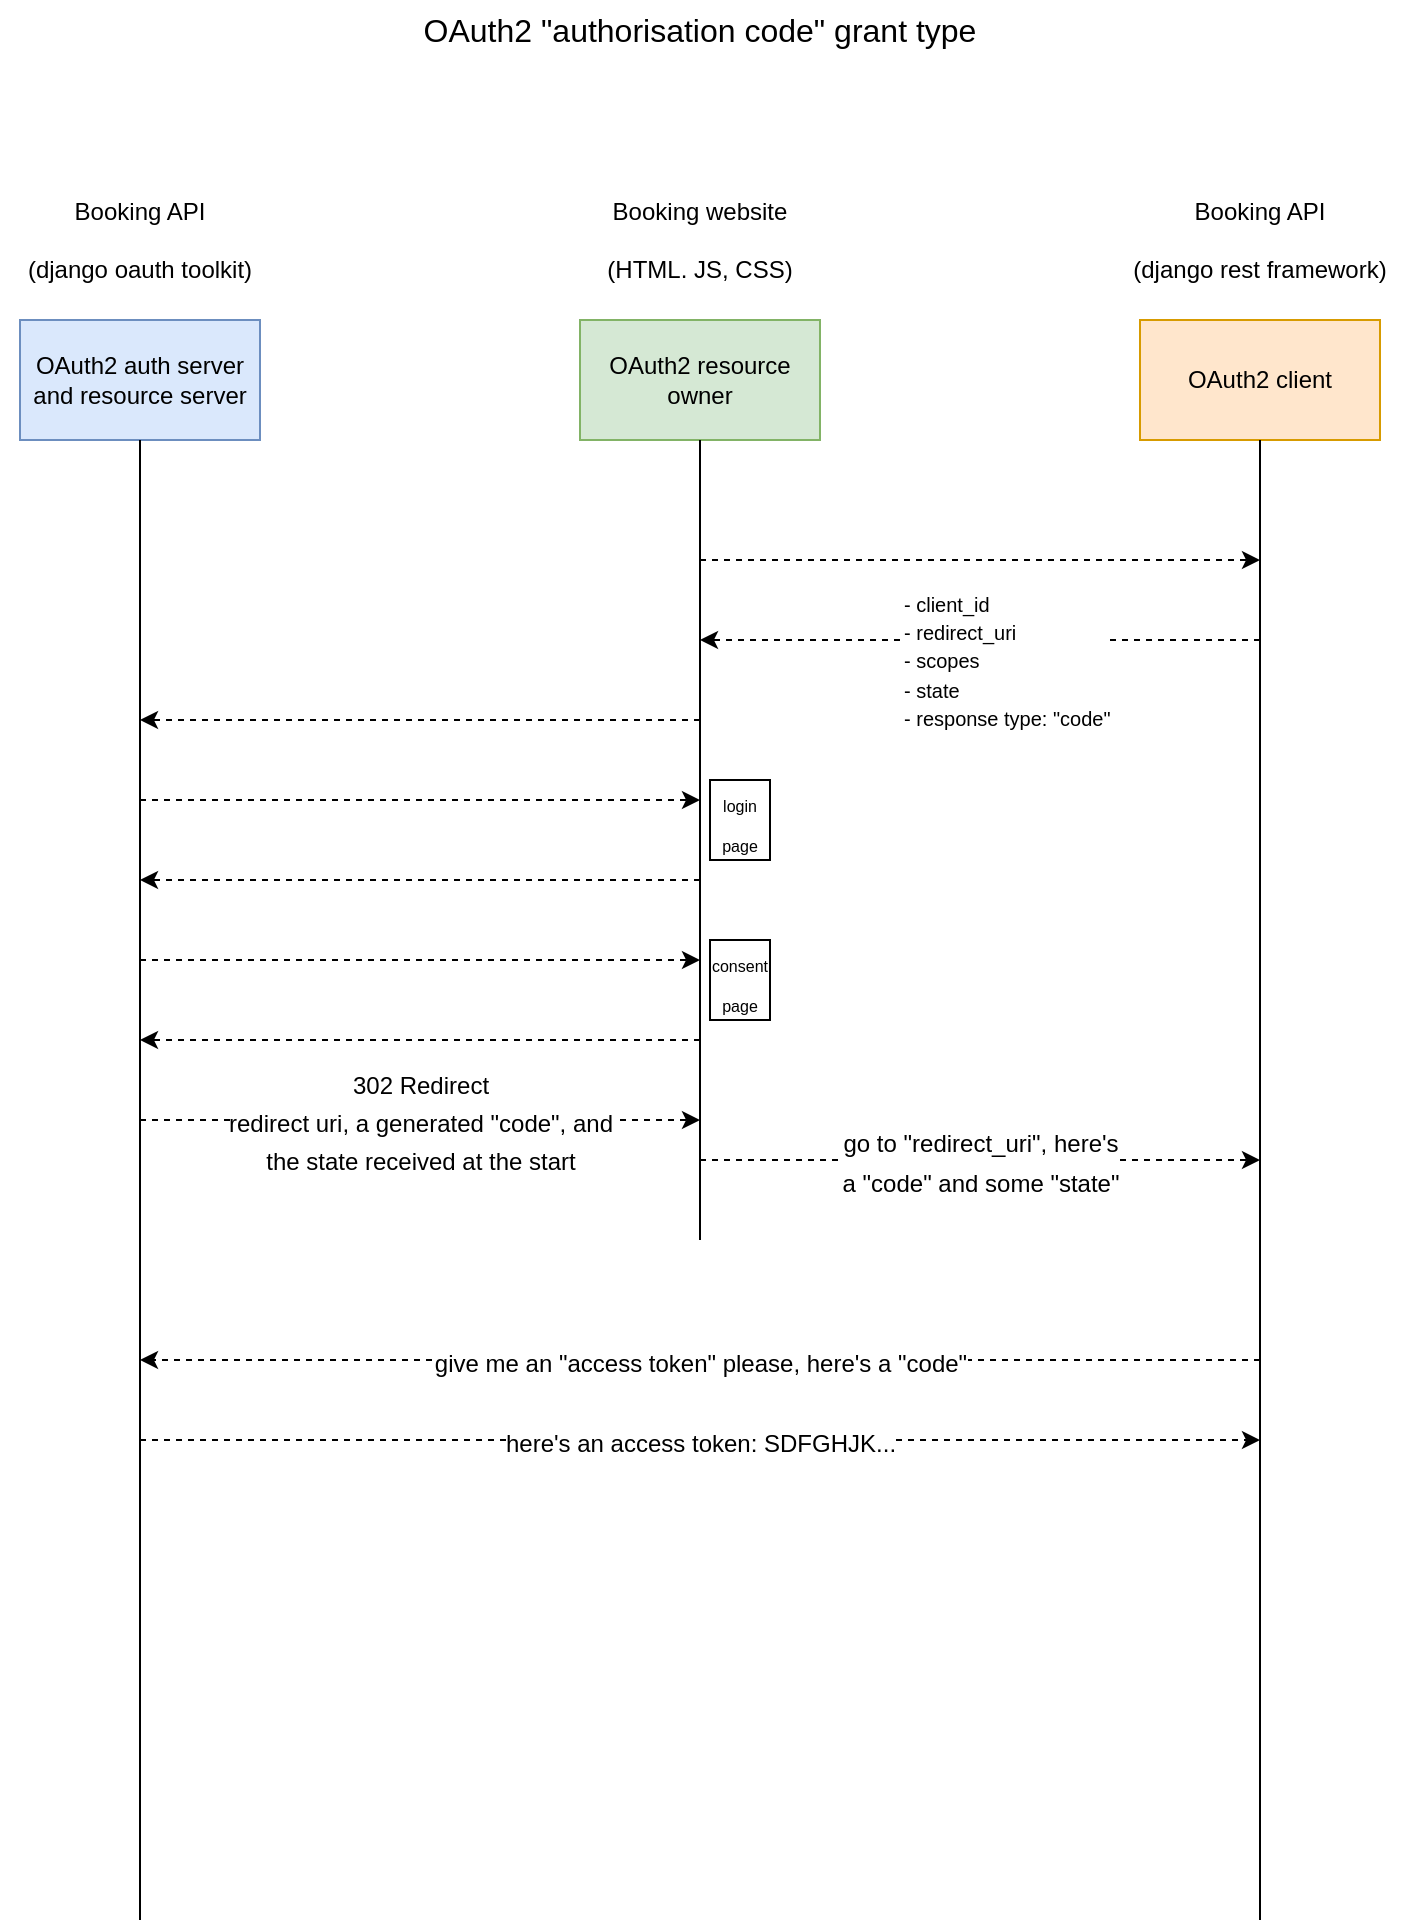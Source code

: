 <mxfile version="17.4.2" type="device"><diagram id="Qm3WpgPMd3YmIYSOceSu" name="Page-1"><mxGraphModel dx="1422" dy="905" grid="1" gridSize="10" guides="1" tooltips="1" connect="1" arrows="1" fold="1" page="1" pageScale="1" pageWidth="850" pageHeight="1100" math="0" shadow="0"><root><mxCell id="0"/><mxCell id="1" parent="0"/><mxCell id="2SMh-7pkfYXU-NGMkMv--1" value="OAuth2&amp;nbsp;client" style="rounded=0;whiteSpace=wrap;html=1;fillColor=#ffe6cc;strokeColor=#d79b00;" vertex="1" parent="1"><mxGeometry x="640" y="200" width="120" height="60" as="geometry"/></mxCell><mxCell id="2SMh-7pkfYXU-NGMkMv--2" value="OAuth2 resource owner" style="rounded=0;whiteSpace=wrap;html=1;fillColor=#d5e8d4;strokeColor=#82b366;" vertex="1" parent="1"><mxGeometry x="360" y="200" width="120" height="60" as="geometry"/></mxCell><mxCell id="2SMh-7pkfYXU-NGMkMv--3" value="OAuth2&amp;nbsp;auth server and resource server" style="rounded=0;whiteSpace=wrap;html=1;fillColor=#dae8fc;strokeColor=#6c8ebf;" vertex="1" parent="1"><mxGeometry x="80" y="200" width="120" height="60" as="geometry"/></mxCell><mxCell id="2SMh-7pkfYXU-NGMkMv--4" value="" style="endArrow=none;html=1;rounded=0;" edge="1" parent="1" target="2SMh-7pkfYXU-NGMkMv--1"><mxGeometry width="50" height="50" relative="1" as="geometry"><mxPoint x="700" y="1000" as="sourcePoint"/><mxPoint x="780" y="350" as="targetPoint"/></mxGeometry></mxCell><mxCell id="2SMh-7pkfYXU-NGMkMv--5" value="" style="endArrow=none;html=1;rounded=0;" edge="1" parent="1" target="2SMh-7pkfYXU-NGMkMv--2"><mxGeometry x="0.407" width="50" height="50" relative="1" as="geometry"><mxPoint x="420" y="660" as="sourcePoint"/><mxPoint x="150" y="270" as="targetPoint"/><mxPoint as="offset"/></mxGeometry></mxCell><mxCell id="2SMh-7pkfYXU-NGMkMv--6" value="" style="endArrow=none;html=1;rounded=0;" edge="1" parent="1" target="2SMh-7pkfYXU-NGMkMv--3"><mxGeometry width="50" height="50" relative="1" as="geometry"><mxPoint x="140" y="1000" as="sourcePoint"/><mxPoint x="-400" y="280" as="targetPoint"/></mxGeometry></mxCell><mxCell id="2SMh-7pkfYXU-NGMkMv--27" value="&lt;font style=&quot;font-size: 16px&quot;&gt;OAuth2 &quot;authorisation code&quot; grant type&lt;/font&gt;" style="text;html=1;strokeColor=none;fillColor=none;align=center;verticalAlign=middle;whiteSpace=wrap;rounded=0;fontSize=8;" vertex="1" parent="1"><mxGeometry x="200" y="40" width="440" height="30" as="geometry"/></mxCell><mxCell id="2SMh-7pkfYXU-NGMkMv--28" value="" style="endArrow=classic;html=1;rounded=0;dashed=1;fontSize=16;" edge="1" parent="1"><mxGeometry width="50" height="50" relative="1" as="geometry"><mxPoint x="420" y="320" as="sourcePoint"/><mxPoint x="700" y="320" as="targetPoint"/></mxGeometry></mxCell><mxCell id="2SMh-7pkfYXU-NGMkMv--29" value="&lt;span style=&quot;font-size: 10px&quot;&gt;- client_id&lt;/span&gt;&lt;br&gt;&lt;span style=&quot;font-size: 10px&quot;&gt;-&amp;nbsp;&lt;/span&gt;&lt;span style=&quot;font-size: 10px&quot;&gt;redirect_uri&lt;/span&gt;&lt;br&gt;&lt;span style=&quot;font-size: 10px&quot;&gt;-&amp;nbsp;&lt;/span&gt;&lt;span style=&quot;font-size: 10px&quot;&gt;scopes&lt;/span&gt;&lt;br&gt;&lt;span style=&quot;font-size: 10px&quot;&gt;-&amp;nbsp;&lt;/span&gt;&lt;span style=&quot;font-size: 10px&quot;&gt;state&lt;/span&gt;&lt;br&gt;&lt;span style=&quot;font-size: 10px&quot;&gt;-&amp;nbsp;&lt;/span&gt;&lt;span style=&quot;font-size: 10px&quot;&gt;response type: &quot;code&quot;&lt;/span&gt;" style="endArrow=classic;html=1;rounded=0;dashed=1;fontSize=12;align=left;" edge="1" parent="1"><mxGeometry x="0.286" y="10" width="50" height="50" relative="1" as="geometry"><mxPoint x="700" y="360" as="sourcePoint"/><mxPoint x="420" y="360" as="targetPoint"/><mxPoint as="offset"/></mxGeometry></mxCell><mxCell id="2SMh-7pkfYXU-NGMkMv--30" value="" style="endArrow=classic;html=1;rounded=0;dashed=1;fontSize=16;" edge="1" parent="1"><mxGeometry width="50" height="50" relative="1" as="geometry"><mxPoint x="140" y="440" as="sourcePoint"/><mxPoint x="420" y="440" as="targetPoint"/></mxGeometry></mxCell><mxCell id="2SMh-7pkfYXU-NGMkMv--31" value="" style="endArrow=classic;html=1;rounded=0;dashed=1;fontSize=16;" edge="1" parent="1"><mxGeometry width="50" height="50" relative="1" as="geometry"><mxPoint x="420" y="400" as="sourcePoint"/><mxPoint x="140" y="400" as="targetPoint"/></mxGeometry></mxCell><mxCell id="2SMh-7pkfYXU-NGMkMv--32" value="" style="endArrow=classic;html=1;rounded=0;dashed=1;fontSize=16;" edge="1" parent="1"><mxGeometry width="50" height="50" relative="1" as="geometry"><mxPoint x="140" y="520" as="sourcePoint"/><mxPoint x="420" y="520" as="targetPoint"/></mxGeometry></mxCell><mxCell id="2SMh-7pkfYXU-NGMkMv--33" value="" style="endArrow=classic;html=1;rounded=0;dashed=1;fontSize=16;" edge="1" parent="1"><mxGeometry width="50" height="50" relative="1" as="geometry"><mxPoint x="420" y="480" as="sourcePoint"/><mxPoint x="140" y="480" as="targetPoint"/></mxGeometry></mxCell><mxCell id="2SMh-7pkfYXU-NGMkMv--34" value="&lt;font style=&quot;font-size: 12px&quot;&gt;302 Redirect&lt;br&gt;redirect uri, a generated &quot;code&quot;, and&lt;br&gt;the state received at the start&lt;/font&gt;" style="endArrow=classic;html=1;rounded=0;dashed=1;fontSize=16;" edge="1" parent="1"><mxGeometry width="50" height="50" relative="1" as="geometry"><mxPoint x="140" y="600" as="sourcePoint"/><mxPoint x="420" y="600" as="targetPoint"/></mxGeometry></mxCell><mxCell id="2SMh-7pkfYXU-NGMkMv--35" value="" style="endArrow=classic;html=1;rounded=0;dashed=1;fontSize=16;" edge="1" parent="1"><mxGeometry width="50" height="50" relative="1" as="geometry"><mxPoint x="420" y="560" as="sourcePoint"/><mxPoint x="140" y="560" as="targetPoint"/></mxGeometry></mxCell><mxCell id="2SMh-7pkfYXU-NGMkMv--36" value="&lt;font style=&quot;font-size: 12px&quot;&gt;go to &quot;redirect_uri&quot;, here's&lt;br&gt;a &quot;code&quot; and some &quot;state&quot;&lt;/font&gt;" style="endArrow=classic;html=1;rounded=0;dashed=1;fontSize=16;" edge="1" parent="1"><mxGeometry width="50" height="50" relative="1" as="geometry"><mxPoint x="420" y="620" as="sourcePoint"/><mxPoint x="700" y="620" as="targetPoint"/></mxGeometry></mxCell><mxCell id="2SMh-7pkfYXU-NGMkMv--37" value="&lt;font style=&quot;font-size: 8px&quot;&gt;login page&lt;/font&gt;" style="rounded=0;whiteSpace=wrap;html=1;fontSize=16;" vertex="1" parent="1"><mxGeometry x="425" y="430" width="30" height="40" as="geometry"/></mxCell><mxCell id="2SMh-7pkfYXU-NGMkMv--38" value="&lt;font style=&quot;font-size: 8px&quot;&gt;consent page&lt;/font&gt;" style="rounded=0;whiteSpace=wrap;html=1;fontSize=16;" vertex="1" parent="1"><mxGeometry x="425" y="510" width="30" height="40" as="geometry"/></mxCell><mxCell id="2SMh-7pkfYXU-NGMkMv--42" value="&lt;font style=&quot;font-size: 12px&quot;&gt;give me an &quot;access token&quot; please, here's a &quot;code&quot;&lt;/font&gt;" style="endArrow=classic;html=1;rounded=0;dashed=1;fontSize=16;" edge="1" parent="1"><mxGeometry width="50" height="50" relative="1" as="geometry"><mxPoint x="700" y="720" as="sourcePoint"/><mxPoint x="140" y="720" as="targetPoint"/><mxPoint as="offset"/></mxGeometry></mxCell><mxCell id="2SMh-7pkfYXU-NGMkMv--43" value="&lt;font style=&quot;font-size: 12px&quot;&gt;here's an access token:&amp;nbsp;&lt;/font&gt;&lt;span style=&quot;font-size: 12px ; text-align: left&quot;&gt;SDFGHJK...&lt;/span&gt;" style="endArrow=classic;html=1;rounded=0;dashed=1;fontSize=16;" edge="1" parent="1"><mxGeometry width="50" height="50" relative="1" as="geometry"><mxPoint x="140" y="760" as="sourcePoint"/><mxPoint x="700" y="760" as="targetPoint"/></mxGeometry></mxCell><mxCell id="2SMh-7pkfYXU-NGMkMv--46" value="Booking website&lt;br&gt;&lt;br&gt;(HTML. JS, CSS)" style="text;html=1;strokeColor=none;fillColor=none;align=center;verticalAlign=middle;whiteSpace=wrap;rounded=0;fontSize=12;" vertex="1" parent="1"><mxGeometry x="360" y="120" width="120" height="80" as="geometry"/></mxCell><mxCell id="2SMh-7pkfYXU-NGMkMv--47" value="Booking API&lt;br&gt;&lt;br&gt;(django rest framework)" style="text;html=1;strokeColor=none;fillColor=none;align=center;verticalAlign=middle;whiteSpace=wrap;rounded=0;fontSize=12;" vertex="1" parent="1"><mxGeometry x="630" y="120" width="140" height="80" as="geometry"/></mxCell><mxCell id="2SMh-7pkfYXU-NGMkMv--48" value="Booking API&lt;br&gt;&lt;br&gt;(django oauth toolkit)" style="text;html=1;strokeColor=none;fillColor=none;align=center;verticalAlign=middle;whiteSpace=wrap;rounded=0;fontSize=12;" vertex="1" parent="1"><mxGeometry x="70" y="120" width="140" height="80" as="geometry"/></mxCell></root></mxGraphModel></diagram></mxfile>